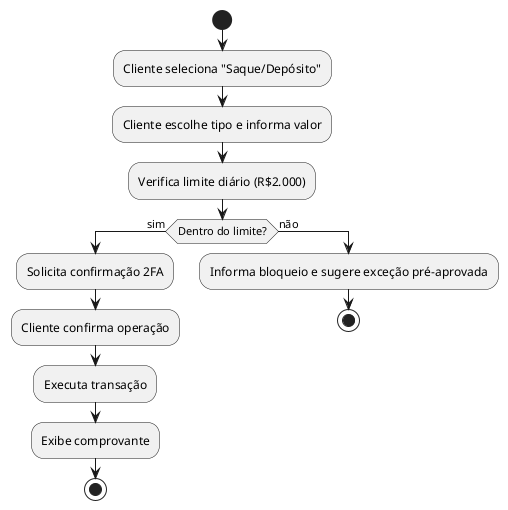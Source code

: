 @startuml Saque_Deposito
start
:Cliente seleciona "Saque/Depósito";
:Cliente escolhe tipo e informa valor;
:Verifica limite diário (R$2.000);
if (Dentro do limite?) then (sim)
  :Solicita confirmação 2FA;
  :Cliente confirma operação;
  :Executa transação;
  :Exibe comprovante;
  stop
else (não)
  :Informa bloqueio e sugere exceção pré-aprovada;
  stop
endif
@enduml